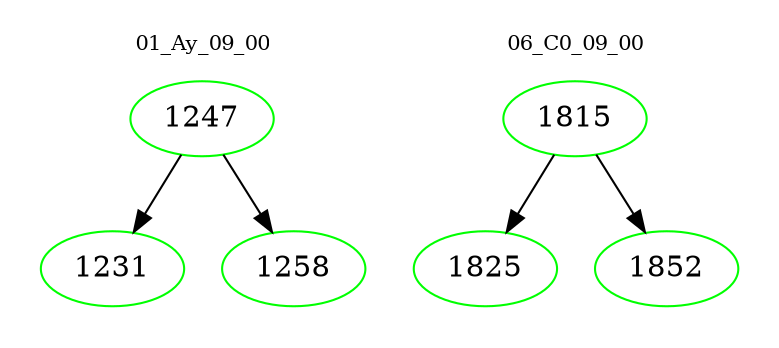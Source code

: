 digraph{
subgraph cluster_0 {
color = white
label = "01_Ay_09_00";
fontsize=10;
T0_1247 [label="1247", color="green"]
T0_1247 -> T0_1231 [color="black"]
T0_1231 [label="1231", color="green"]
T0_1247 -> T0_1258 [color="black"]
T0_1258 [label="1258", color="green"]
}
subgraph cluster_1 {
color = white
label = "06_C0_09_00";
fontsize=10;
T1_1815 [label="1815", color="green"]
T1_1815 -> T1_1825 [color="black"]
T1_1825 [label="1825", color="green"]
T1_1815 -> T1_1852 [color="black"]
T1_1852 [label="1852", color="green"]
}
}
